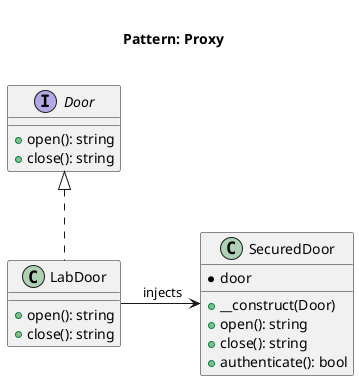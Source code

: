 @startuml
    Title <size:20>\nPattern: Proxy\n

    interface Door {
        + open(): string
        + close(): string
    }

    class LabDoor implements Door {
        + open(): string
        + close(): string
    }

    class SecuredDoor {
    	* door
    	+ __construct(Door)
        + open(): string
        + close(): string
        + authenticate(): bool
    }

	LabDoor -right-> SecuredDoor: " injects"
@enduml